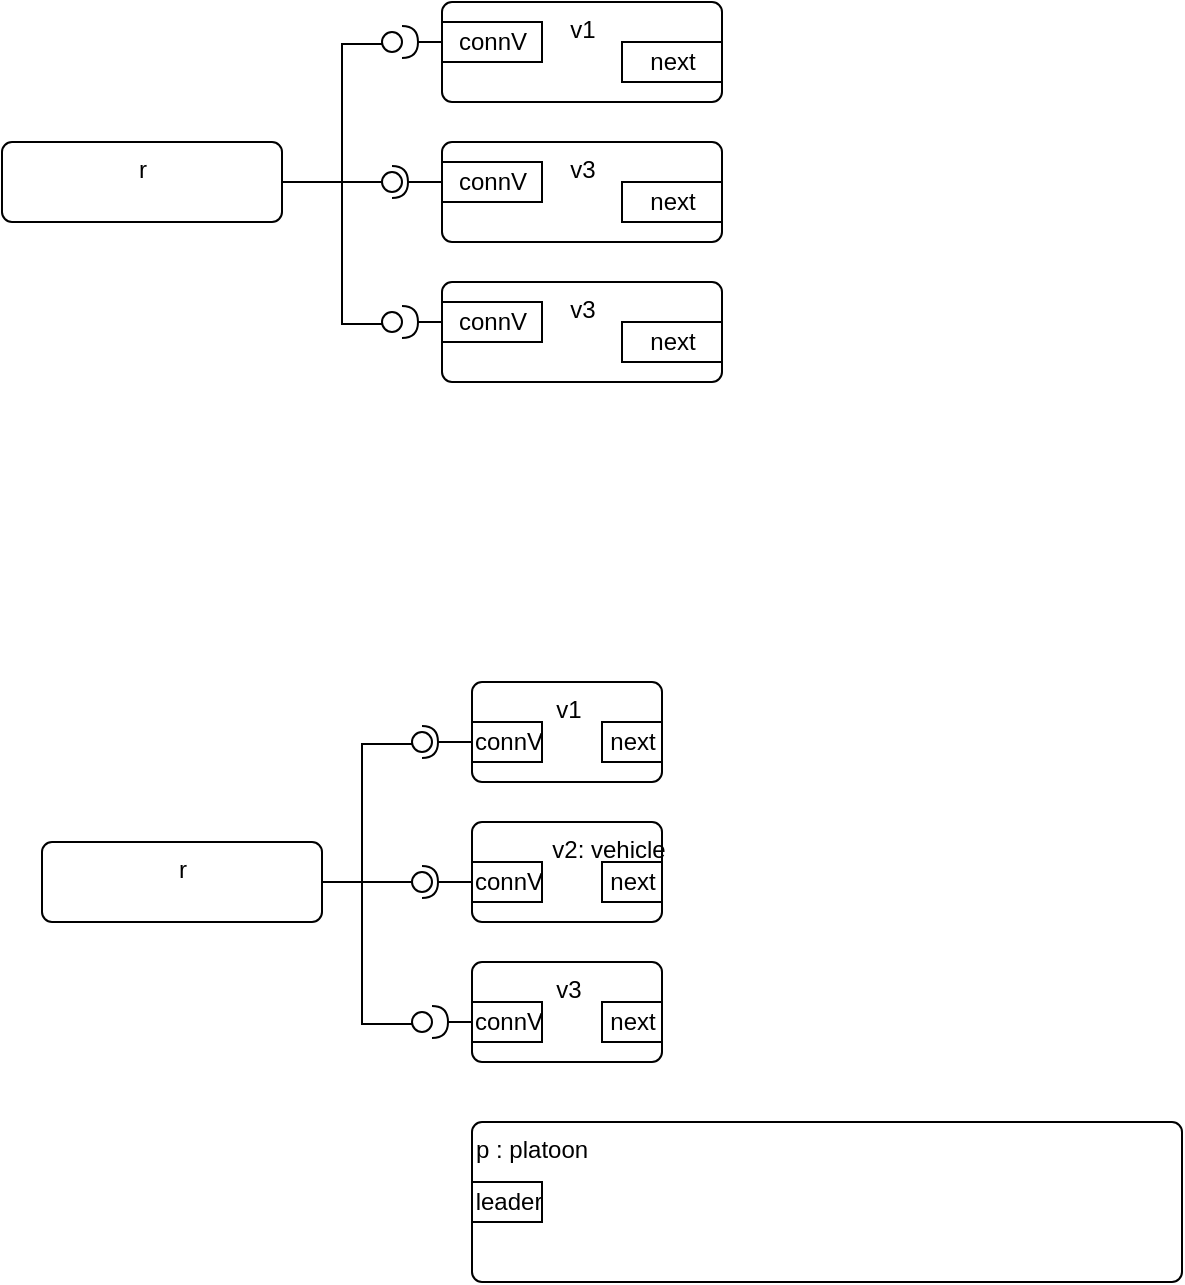 <mxfile version="13.9.7" type="github">
  <diagram id="prtHgNgQTEPvFCAcTncT" name="Page-1">
    <mxGraphModel dx="539" dy="323" grid="1" gridSize="10" guides="1" tooltips="1" connect="1" arrows="1" fold="1" page="1" pageScale="1" pageWidth="827" pageHeight="1169" math="0" shadow="0">
      <root>
        <mxCell id="0" />
        <mxCell id="1" parent="0" />
        <mxCell id="lvoN21BrQN5qua_dWYZV-4" value="r" style="html=1;align=center;verticalAlign=top;rounded=1;absoluteArcSize=1;arcSize=10;dashed=0;" vertex="1" parent="1">
          <mxGeometry x="110" y="260" width="140" height="40" as="geometry" />
        </mxCell>
        <mxCell id="lvoN21BrQN5qua_dWYZV-6" value="" style="rounded=0;orthogonalLoop=1;jettySize=auto;html=1;endArrow=none;endFill=0;exitX=1;exitY=0.5;exitDx=0;exitDy=0;entryX=0.2;entryY=0.6;entryDx=0;entryDy=0;entryPerimeter=0;" edge="1" target="lvoN21BrQN5qua_dWYZV-8" parent="1" source="lvoN21BrQN5qua_dWYZV-4">
          <mxGeometry relative="1" as="geometry">
            <mxPoint x="390" y="405" as="sourcePoint" />
            <mxPoint x="280" y="105" as="targetPoint" />
            <Array as="points">
              <mxPoint x="280" y="280" />
              <mxPoint x="280" y="211" />
            </Array>
          </mxGeometry>
        </mxCell>
        <mxCell id="lvoN21BrQN5qua_dWYZV-7" value="" style="rounded=0;orthogonalLoop=1;jettySize=auto;html=1;endArrow=halfCircle;endFill=0;endSize=6;strokeWidth=1;exitX=0;exitY=0.5;exitDx=0;exitDy=0;" edge="1" parent="1" source="lvoN21BrQN5qua_dWYZV-15">
          <mxGeometry relative="1" as="geometry">
            <mxPoint x="540" y="390" as="sourcePoint" />
            <mxPoint x="310" y="210" as="targetPoint" />
          </mxGeometry>
        </mxCell>
        <mxCell id="lvoN21BrQN5qua_dWYZV-8" value="" style="ellipse;whiteSpace=wrap;html=1;fontFamily=Helvetica;fontSize=12;fontColor=#000000;align=center;strokeColor=#000000;fillColor=#ffffff;points=[];aspect=fixed;resizable=0;" vertex="1" parent="1">
          <mxGeometry x="300" y="205" width="10" height="10" as="geometry" />
        </mxCell>
        <mxCell id="lvoN21BrQN5qua_dWYZV-9" value="v1" style="html=1;align=center;verticalAlign=top;rounded=1;absoluteArcSize=1;arcSize=10;dashed=0;" vertex="1" parent="1">
          <mxGeometry x="330" y="190" width="140" height="50" as="geometry" />
        </mxCell>
        <mxCell id="lvoN21BrQN5qua_dWYZV-15" value="connV" style="html=1;" vertex="1" parent="1">
          <mxGeometry x="330" y="200" width="50" height="20" as="geometry" />
        </mxCell>
        <mxCell id="lvoN21BrQN5qua_dWYZV-16" value="next" style="html=1;" vertex="1" parent="1">
          <mxGeometry x="420" y="210" width="50" height="20" as="geometry" />
        </mxCell>
        <mxCell id="lvoN21BrQN5qua_dWYZV-19" value="" style="rounded=0;orthogonalLoop=1;jettySize=auto;html=1;endArrow=none;endFill=0;entryX=0.2;entryY=0.6;entryDx=0;entryDy=0;entryPerimeter=0;" edge="1" parent="1" target="lvoN21BrQN5qua_dWYZV-21">
          <mxGeometry relative="1" as="geometry">
            <mxPoint x="250" y="280" as="sourcePoint" />
            <mxPoint x="280" y="355" as="targetPoint" />
            <Array as="points">
              <mxPoint x="280" y="280" />
              <mxPoint x="280" y="351" />
            </Array>
          </mxGeometry>
        </mxCell>
        <mxCell id="lvoN21BrQN5qua_dWYZV-20" value="" style="rounded=0;orthogonalLoop=1;jettySize=auto;html=1;endArrow=halfCircle;endFill=0;endSize=6;strokeWidth=1;exitX=0;exitY=0.5;exitDx=0;exitDy=0;" edge="1" parent="1" source="lvoN21BrQN5qua_dWYZV-23">
          <mxGeometry relative="1" as="geometry">
            <mxPoint x="540" y="530" as="sourcePoint" />
            <mxPoint x="310" y="350" as="targetPoint" />
          </mxGeometry>
        </mxCell>
        <mxCell id="lvoN21BrQN5qua_dWYZV-21" value="" style="ellipse;whiteSpace=wrap;html=1;fontFamily=Helvetica;fontSize=12;fontColor=#000000;align=center;strokeColor=#000000;fillColor=#ffffff;points=[];aspect=fixed;resizable=0;" vertex="1" parent="1">
          <mxGeometry x="300" y="345" width="10" height="10" as="geometry" />
        </mxCell>
        <mxCell id="lvoN21BrQN5qua_dWYZV-22" value="v3" style="html=1;align=center;verticalAlign=top;rounded=1;absoluteArcSize=1;arcSize=10;dashed=0;" vertex="1" parent="1">
          <mxGeometry x="330" y="330" width="140" height="50" as="geometry" />
        </mxCell>
        <mxCell id="lvoN21BrQN5qua_dWYZV-23" value="connV" style="html=1;" vertex="1" parent="1">
          <mxGeometry x="330" y="340" width="50" height="20" as="geometry" />
        </mxCell>
        <mxCell id="lvoN21BrQN5qua_dWYZV-24" value="next" style="html=1;" vertex="1" parent="1">
          <mxGeometry x="420" y="350" width="50" height="20" as="geometry" />
        </mxCell>
        <mxCell id="lvoN21BrQN5qua_dWYZV-28" value="v3" style="html=1;align=center;verticalAlign=top;rounded=1;absoluteArcSize=1;arcSize=10;dashed=0;" vertex="1" parent="1">
          <mxGeometry x="330" y="260" width="140" height="50" as="geometry" />
        </mxCell>
        <mxCell id="lvoN21BrQN5qua_dWYZV-29" value="connV" style="html=1;" vertex="1" parent="1">
          <mxGeometry x="330" y="270" width="50" height="20" as="geometry" />
        </mxCell>
        <mxCell id="lvoN21BrQN5qua_dWYZV-30" value="next" style="html=1;" vertex="1" parent="1">
          <mxGeometry x="420" y="280" width="50" height="20" as="geometry" />
        </mxCell>
        <mxCell id="lvoN21BrQN5qua_dWYZV-47" value="" style="rounded=0;orthogonalLoop=1;jettySize=auto;html=1;endArrow=none;endFill=0;exitX=1;exitY=0.5;exitDx=0;exitDy=0;" edge="1" target="lvoN21BrQN5qua_dWYZV-49" parent="1" source="lvoN21BrQN5qua_dWYZV-4">
          <mxGeometry relative="1" as="geometry">
            <mxPoint x="310" y="275" as="sourcePoint" />
          </mxGeometry>
        </mxCell>
        <mxCell id="lvoN21BrQN5qua_dWYZV-48" value="" style="rounded=0;orthogonalLoop=1;jettySize=auto;html=1;endArrow=halfCircle;endFill=0;entryX=0.5;entryY=0.5;entryDx=0;entryDy=0;endSize=6;strokeWidth=1;exitX=0;exitY=0.5;exitDx=0;exitDy=0;" edge="1" target="lvoN21BrQN5qua_dWYZV-49" parent="1" source="lvoN21BrQN5qua_dWYZV-29">
          <mxGeometry relative="1" as="geometry">
            <mxPoint x="120" y="355" as="sourcePoint" />
          </mxGeometry>
        </mxCell>
        <mxCell id="lvoN21BrQN5qua_dWYZV-49" value="" style="ellipse;whiteSpace=wrap;html=1;fontFamily=Helvetica;fontSize=12;fontColor=#000000;align=center;strokeColor=#000000;fillColor=#ffffff;points=[];aspect=fixed;resizable=0;" vertex="1" parent="1">
          <mxGeometry x="300" y="275" width="10" height="10" as="geometry" />
        </mxCell>
        <mxCell id="lvoN21BrQN5qua_dWYZV-50" value="r" style="html=1;align=center;verticalAlign=top;rounded=1;absoluteArcSize=1;arcSize=10;dashed=0;" vertex="1" parent="1">
          <mxGeometry x="130" y="610" width="140" height="40" as="geometry" />
        </mxCell>
        <mxCell id="lvoN21BrQN5qua_dWYZV-51" value="" style="rounded=0;orthogonalLoop=1;jettySize=auto;html=1;endArrow=none;endFill=0;exitX=1;exitY=0.5;exitDx=0;exitDy=0;entryX=0.2;entryY=0.6;entryDx=0;entryDy=0;entryPerimeter=0;" edge="1" parent="1" source="lvoN21BrQN5qua_dWYZV-50" target="lvoN21BrQN5qua_dWYZV-53">
          <mxGeometry relative="1" as="geometry">
            <mxPoint x="405" y="745" as="sourcePoint" />
            <mxPoint x="295" y="445" as="targetPoint" />
            <Array as="points">
              <mxPoint x="290" y="630" />
              <mxPoint x="290" y="561" />
            </Array>
          </mxGeometry>
        </mxCell>
        <mxCell id="lvoN21BrQN5qua_dWYZV-52" value="" style="rounded=0;orthogonalLoop=1;jettySize=auto;html=1;endArrow=halfCircle;endFill=0;endSize=6;strokeWidth=1;exitX=0;exitY=0.5;exitDx=0;exitDy=0;entryX=0.5;entryY=0.5;entryDx=0;entryDy=0;entryPerimeter=0;" edge="1" parent="1" source="lvoN21BrQN5qua_dWYZV-55" target="lvoN21BrQN5qua_dWYZV-53">
          <mxGeometry relative="1" as="geometry">
            <mxPoint x="555" y="730" as="sourcePoint" />
            <mxPoint x="325" y="550" as="targetPoint" />
          </mxGeometry>
        </mxCell>
        <mxCell id="lvoN21BrQN5qua_dWYZV-53" value="" style="ellipse;whiteSpace=wrap;html=1;fontFamily=Helvetica;fontSize=12;fontColor=#000000;align=center;strokeColor=#000000;fillColor=#ffffff;points=[];aspect=fixed;resizable=0;" vertex="1" parent="1">
          <mxGeometry x="315" y="555" width="10" height="10" as="geometry" />
        </mxCell>
        <mxCell id="lvoN21BrQN5qua_dWYZV-54" value="v1" style="html=1;align=center;verticalAlign=top;rounded=1;absoluteArcSize=1;arcSize=10;dashed=0;" vertex="1" parent="1">
          <mxGeometry x="345" y="530" width="95" height="50" as="geometry" />
        </mxCell>
        <mxCell id="lvoN21BrQN5qua_dWYZV-55" value="connV" style="html=1;" vertex="1" parent="1">
          <mxGeometry x="345" y="550" width="35" height="20" as="geometry" />
        </mxCell>
        <mxCell id="lvoN21BrQN5qua_dWYZV-56" value="next" style="html=1;" vertex="1" parent="1">
          <mxGeometry x="410" y="550" width="30" height="20" as="geometry" />
        </mxCell>
        <mxCell id="lvoN21BrQN5qua_dWYZV-61" value="connV" style="html=1;" vertex="1" parent="1">
          <mxGeometry x="345" y="680" width="50" height="20" as="geometry" />
        </mxCell>
        <mxCell id="lvoN21BrQN5qua_dWYZV-63" value="&lt;div align=&quot;right&quot;&gt;&amp;nbsp;&amp;nbsp;&amp;nbsp;&amp;nbsp;&amp;nbsp;&amp;nbsp;&amp;nbsp;&amp;nbsp;&amp;nbsp;&amp;nbsp;&amp;nbsp; v2: vehicle&lt;br&gt;&lt;/div&gt;" style="html=1;align=center;verticalAlign=top;rounded=1;absoluteArcSize=1;arcSize=10;dashed=0;" vertex="1" parent="1">
          <mxGeometry x="345" y="600" width="95" height="50" as="geometry" />
        </mxCell>
        <mxCell id="lvoN21BrQN5qua_dWYZV-64" value="connV" style="html=1;" vertex="1" parent="1">
          <mxGeometry x="345" y="620" width="35" height="20" as="geometry" />
        </mxCell>
        <mxCell id="lvoN21BrQN5qua_dWYZV-65" value="next" style="html=1;" vertex="1" parent="1">
          <mxGeometry x="410" y="620" width="30" height="20" as="geometry" />
        </mxCell>
        <mxCell id="lvoN21BrQN5qua_dWYZV-66" value="" style="rounded=0;orthogonalLoop=1;jettySize=auto;html=1;endArrow=none;endFill=0;exitX=1;exitY=0.5;exitDx=0;exitDy=0;" edge="1" parent="1" source="lvoN21BrQN5qua_dWYZV-50" target="lvoN21BrQN5qua_dWYZV-68">
          <mxGeometry relative="1" as="geometry">
            <mxPoint x="325" y="615" as="sourcePoint" />
          </mxGeometry>
        </mxCell>
        <mxCell id="lvoN21BrQN5qua_dWYZV-67" value="" style="rounded=0;orthogonalLoop=1;jettySize=auto;html=1;endArrow=halfCircle;endFill=0;entryX=0.5;entryY=0.5;entryDx=0;entryDy=0;endSize=6;strokeWidth=1;exitX=0;exitY=0.5;exitDx=0;exitDy=0;" edge="1" parent="1" source="lvoN21BrQN5qua_dWYZV-64" target="lvoN21BrQN5qua_dWYZV-68">
          <mxGeometry relative="1" as="geometry">
            <mxPoint x="135" y="695" as="sourcePoint" />
          </mxGeometry>
        </mxCell>
        <mxCell id="lvoN21BrQN5qua_dWYZV-68" value="" style="ellipse;whiteSpace=wrap;html=1;fontFamily=Helvetica;fontSize=12;fontColor=#000000;align=center;strokeColor=#000000;fillColor=#ffffff;points=[];aspect=fixed;resizable=0;" vertex="1" parent="1">
          <mxGeometry x="315" y="625" width="10" height="10" as="geometry" />
        </mxCell>
        <mxCell id="lvoN21BrQN5qua_dWYZV-69" value="p : platoon" style="html=1;align=left;verticalAlign=top;rounded=1;absoluteArcSize=1;arcSize=10;dashed=0;" vertex="1" parent="1">
          <mxGeometry x="345" y="750" width="355" height="80" as="geometry" />
        </mxCell>
        <mxCell id="lvoN21BrQN5qua_dWYZV-70" value="leader" style="html=1;" vertex="1" parent="1">
          <mxGeometry x="345" y="780" width="35" height="20" as="geometry" />
        </mxCell>
        <mxCell id="lvoN21BrQN5qua_dWYZV-72" value="v3" style="html=1;align=center;verticalAlign=top;rounded=1;absoluteArcSize=1;arcSize=10;dashed=0;" vertex="1" parent="1">
          <mxGeometry x="345" y="670" width="95" height="50" as="geometry" />
        </mxCell>
        <mxCell id="lvoN21BrQN5qua_dWYZV-73" value="connV" style="html=1;" vertex="1" parent="1">
          <mxGeometry x="345" y="690" width="35" height="20" as="geometry" />
        </mxCell>
        <mxCell id="lvoN21BrQN5qua_dWYZV-74" value="next" style="html=1;" vertex="1" parent="1">
          <mxGeometry x="410" y="690" width="30" height="20" as="geometry" />
        </mxCell>
        <mxCell id="lvoN21BrQN5qua_dWYZV-90" value="" style="rounded=0;orthogonalLoop=1;jettySize=auto;html=1;endArrow=none;endFill=0;exitX=1;exitY=0.5;exitDx=0;exitDy=0;entryX=0.2;entryY=0.6;entryDx=0;entryDy=0;entryPerimeter=0;" edge="1" parent="1" source="lvoN21BrQN5qua_dWYZV-50" target="lvoN21BrQN5qua_dWYZV-93">
          <mxGeometry relative="1" as="geometry">
            <mxPoint x="268" y="749" as="sourcePoint" />
            <mxPoint x="300" y="700" as="targetPoint" />
            <Array as="points">
              <mxPoint x="290" y="630" />
              <mxPoint x="290" y="701" />
            </Array>
          </mxGeometry>
        </mxCell>
        <mxCell id="lvoN21BrQN5qua_dWYZV-93" value="" style="ellipse;whiteSpace=wrap;html=1;fontFamily=Helvetica;fontSize=12;fontColor=#000000;align=center;strokeColor=#000000;fillColor=#ffffff;points=[];aspect=fixed;resizable=0;" vertex="1" parent="1">
          <mxGeometry x="315" y="695" width="10" height="10" as="geometry" />
        </mxCell>
        <mxCell id="lvoN21BrQN5qua_dWYZV-94" value="" style="rounded=0;orthogonalLoop=1;jettySize=auto;html=1;endArrow=halfCircle;endFill=0;endSize=6;strokeWidth=1;exitX=0;exitY=0.5;exitDx=0;exitDy=0;" edge="1" parent="1" source="lvoN21BrQN5qua_dWYZV-73" target="lvoN21BrQN5qua_dWYZV-93">
          <mxGeometry relative="1" as="geometry">
            <mxPoint x="345" y="700" as="sourcePoint" />
            <mxPoint x="320" y="700" as="targetPoint" />
            <Array as="points" />
          </mxGeometry>
        </mxCell>
      </root>
    </mxGraphModel>
  </diagram>
</mxfile>
